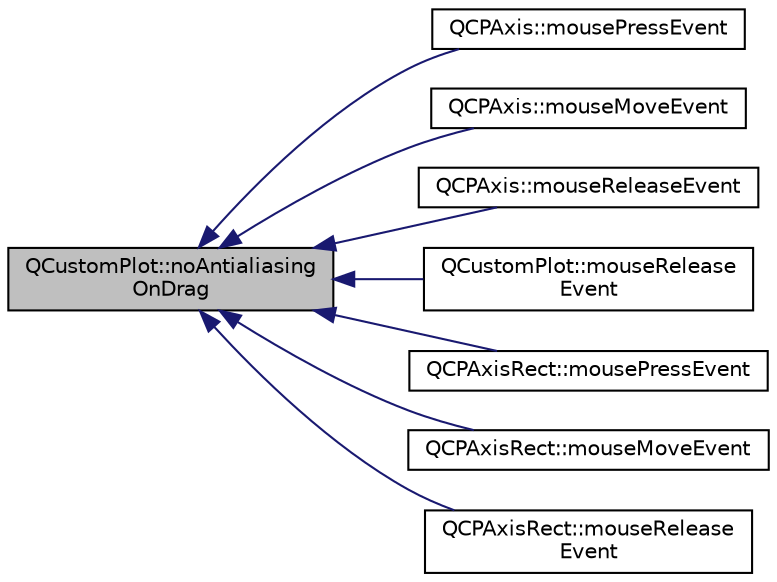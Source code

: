 digraph "QCustomPlot::noAntialiasingOnDrag"
{
  edge [fontname="Helvetica",fontsize="10",labelfontname="Helvetica",labelfontsize="10"];
  node [fontname="Helvetica",fontsize="10",shape=record];
  rankdir="LR";
  Node616 [label="QCustomPlot::noAntialiasing\lOnDrag",height=0.2,width=0.4,color="black", fillcolor="grey75", style="filled", fontcolor="black"];
  Node616 -> Node617 [dir="back",color="midnightblue",fontsize="10",style="solid",fontname="Helvetica"];
  Node617 [label="QCPAxis::mousePressEvent",height=0.2,width=0.4,color="black", fillcolor="white", style="filled",URL="$class_q_c_p_axis.html#ac89c068873ee9197a5d2af715bdc1105"];
  Node616 -> Node618 [dir="back",color="midnightblue",fontsize="10",style="solid",fontname="Helvetica"];
  Node618 [label="QCPAxis::mouseMoveEvent",height=0.2,width=0.4,color="black", fillcolor="white", style="filled",URL="$class_q_c_p_axis.html#a2a89a13440eec099fc2327c2672be0cd"];
  Node616 -> Node619 [dir="back",color="midnightblue",fontsize="10",style="solid",fontname="Helvetica"];
  Node619 [label="QCPAxis::mouseReleaseEvent",height=0.2,width=0.4,color="black", fillcolor="white", style="filled",URL="$class_q_c_p_axis.html#a35663b938ad83e91c0b8e59dbc8c6b18"];
  Node616 -> Node620 [dir="back",color="midnightblue",fontsize="10",style="solid",fontname="Helvetica"];
  Node620 [label="QCustomPlot::mouseRelease\lEvent",height=0.2,width=0.4,color="black", fillcolor="white", style="filled",URL="$class_q_custom_plot.html#adc24846f52199e5a9bc35c387a6ce68d"];
  Node616 -> Node621 [dir="back",color="midnightblue",fontsize="10",style="solid",fontname="Helvetica"];
  Node621 [label="QCPAxisRect::mousePressEvent",height=0.2,width=0.4,color="black", fillcolor="white", style="filled",URL="$class_q_c_p_axis_rect.html#aa9a7c807eaa4666870ac94aa6abc4dde"];
  Node616 -> Node622 [dir="back",color="midnightblue",fontsize="10",style="solid",fontname="Helvetica"];
  Node622 [label="QCPAxisRect::mouseMoveEvent",height=0.2,width=0.4,color="black", fillcolor="white", style="filled",URL="$class_q_c_p_axis_rect.html#a9cd27ad8c5cfb49aefd9dbb30def4beb"];
  Node616 -> Node623 [dir="back",color="midnightblue",fontsize="10",style="solid",fontname="Helvetica"];
  Node623 [label="QCPAxisRect::mouseRelease\lEvent",height=0.2,width=0.4,color="black", fillcolor="white", style="filled",URL="$class_q_c_p_axis_rect.html#a6c89b988d3a0b93c0878f0ebdb5037f4"];
}
